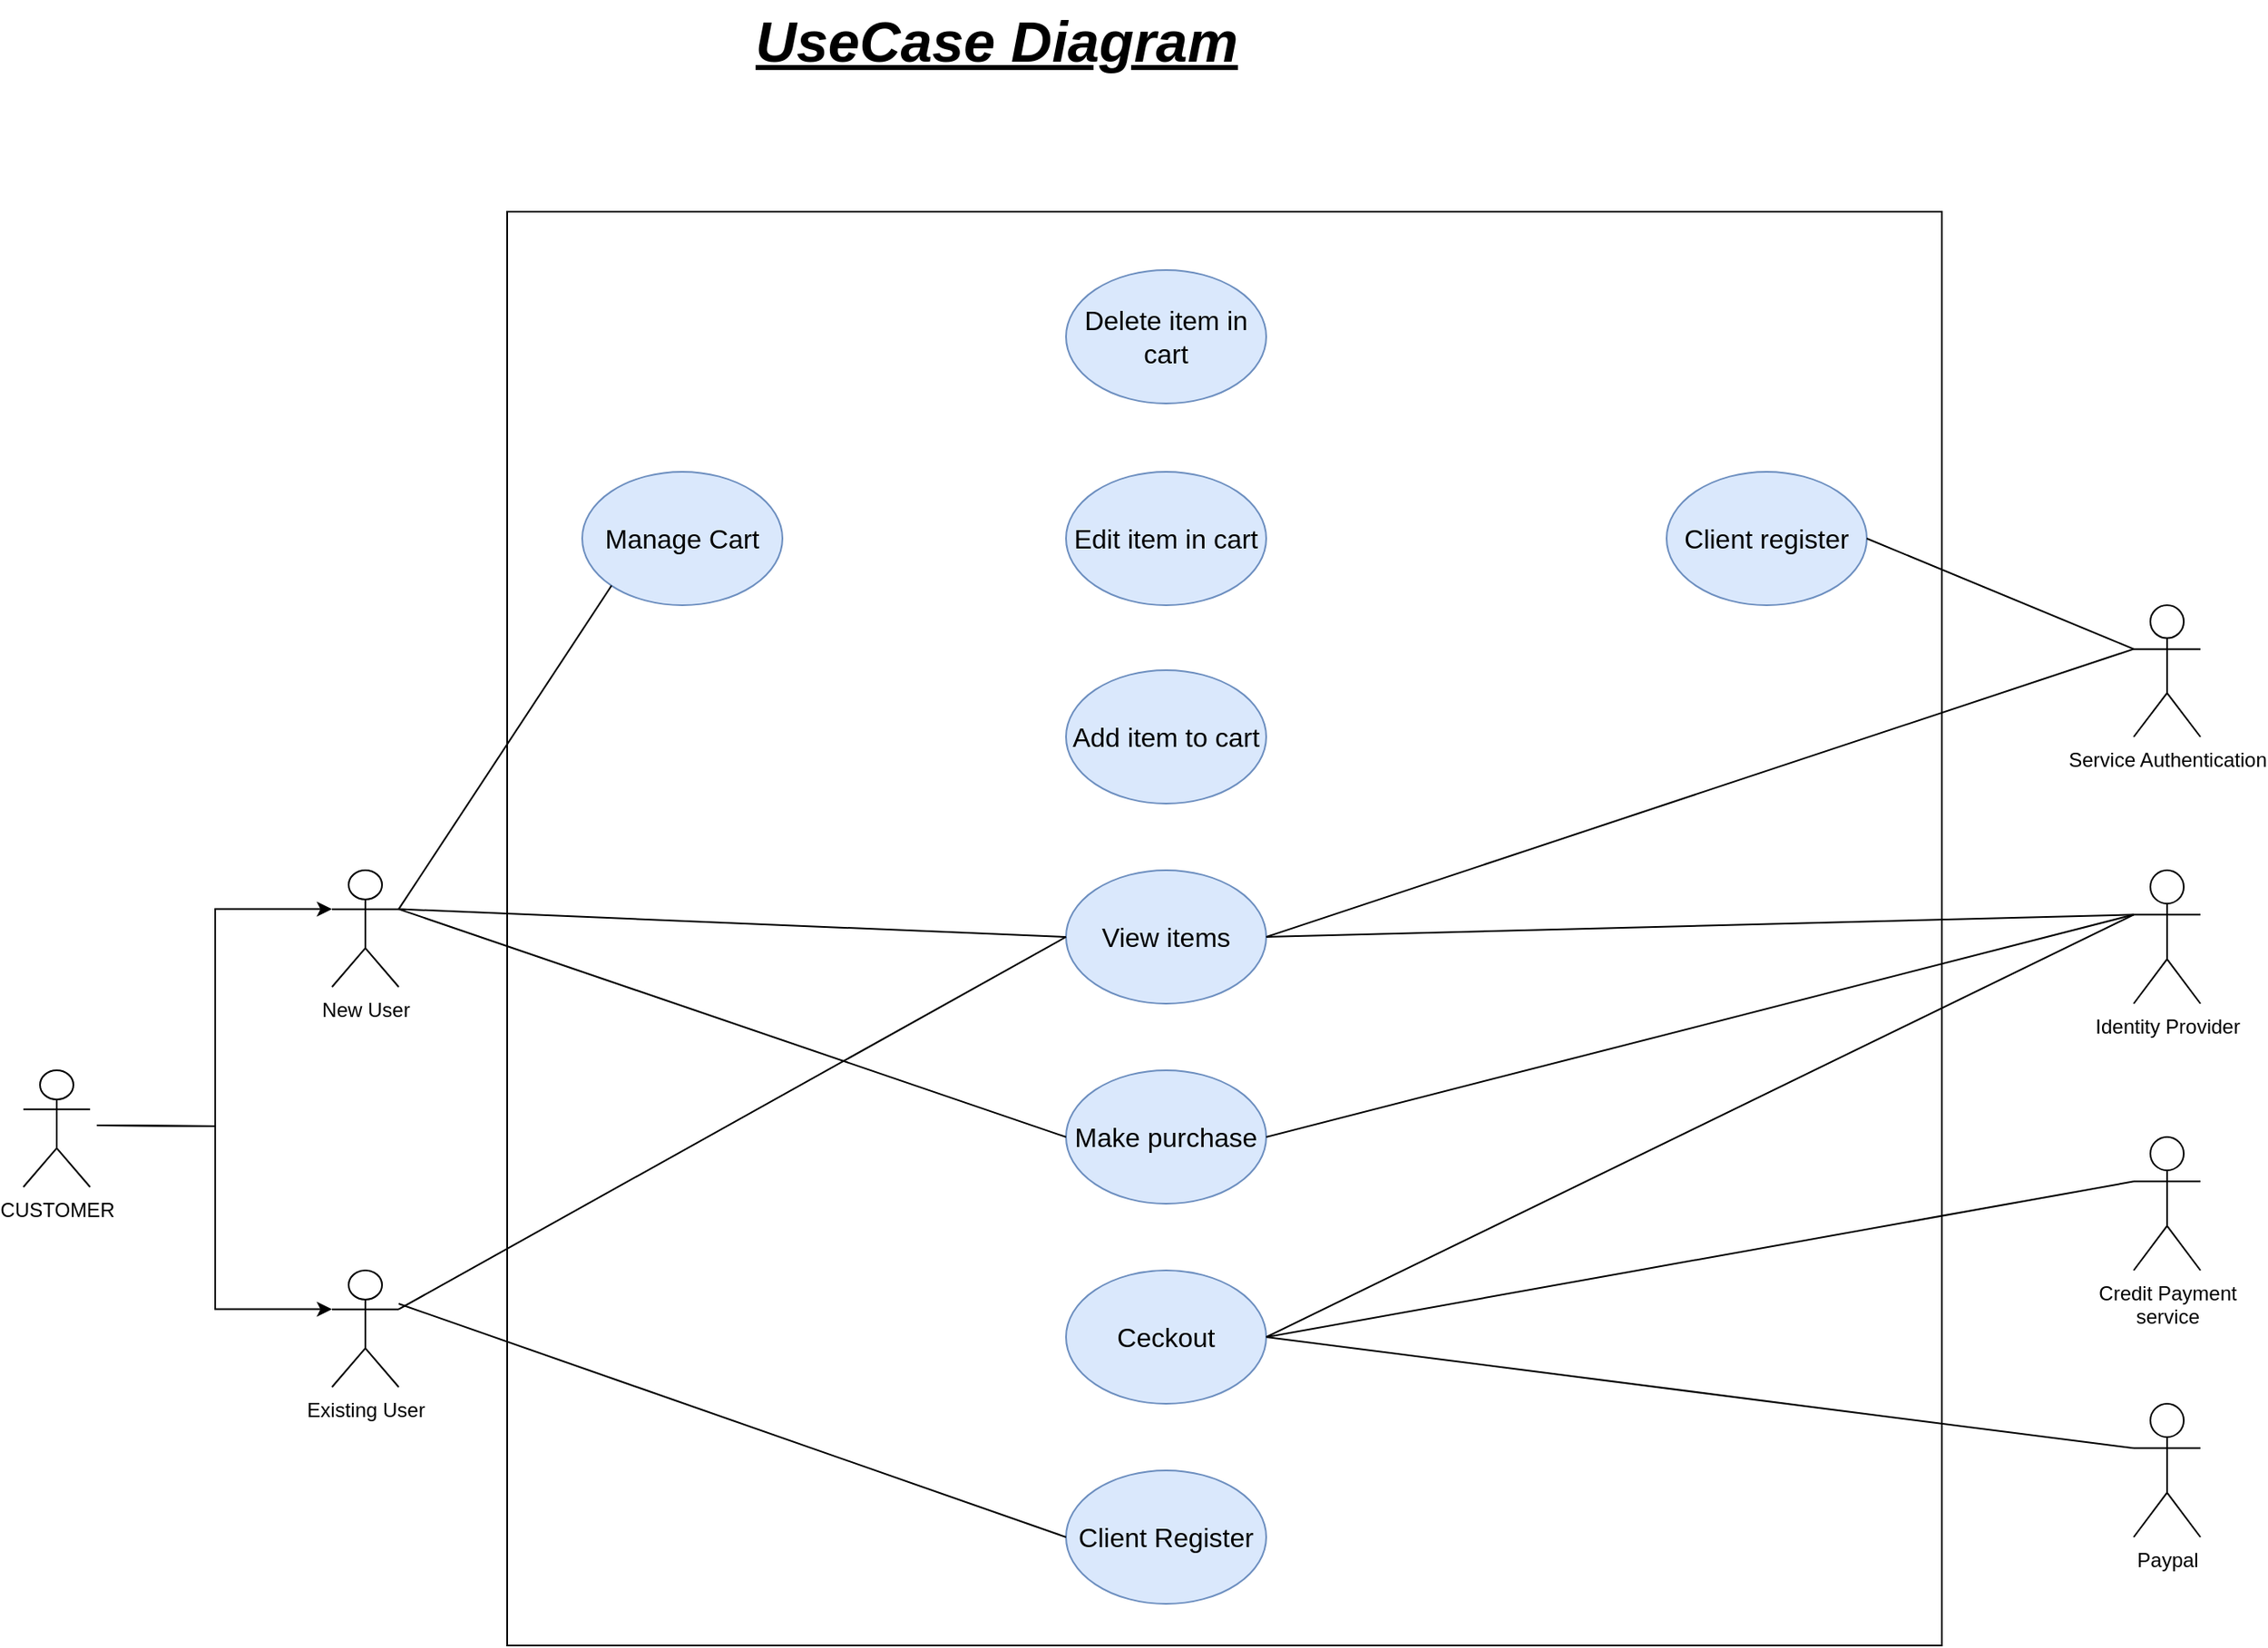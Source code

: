 <mxfile version="24.0.7" type="google">
  <diagram name="Page-1" id="jCO7csRQvXoBTF9NxVAz">
    <mxGraphModel grid="1" page="1" gridSize="10" guides="1" tooltips="1" connect="1" arrows="1" fold="1" pageScale="1" pageWidth="850" pageHeight="1100" math="0" shadow="0">
      <root>
        <mxCell id="0" />
        <mxCell id="1" parent="0" />
        <mxCell id="22ybMLmx077lhxHrLCE8-1" value="CUSTOMER" style="shape=umlActor;verticalLabelPosition=bottom;verticalAlign=top;html=1;outlineConnect=0;" vertex="1" parent="1">
          <mxGeometry x="-790" y="1809" width="40" height="70" as="geometry" />
        </mxCell>
        <mxCell id="22ybMLmx077lhxHrLCE8-2" value="Service Authentication" style="shape=umlActor;verticalLabelPosition=bottom;verticalAlign=top;html=1;outlineConnect=0;" vertex="1" parent="1">
          <mxGeometry x="475" y="1530" width="40" height="79" as="geometry" />
        </mxCell>
        <mxCell id="22ybMLmx077lhxHrLCE8-3" value="&lt;font style=&quot;font-size: 34px;&quot;&gt;&lt;b&gt;&lt;i&gt;&lt;u&gt;UseCase Diagram&lt;/u&gt;&lt;/i&gt;&lt;/b&gt;&lt;/font&gt;" style="text;html=1;align=center;verticalAlign=middle;resizable=0;points=[];autosize=1;strokeColor=none;fillColor=none;" vertex="1" parent="1">
          <mxGeometry x="-362" y="1167" width="310" height="50" as="geometry" />
        </mxCell>
        <mxCell id="22ybMLmx077lhxHrLCE8-4" value="New User" style="shape=umlActor;verticalLabelPosition=bottom;verticalAlign=top;html=1;outlineConnect=0;" vertex="1" parent="1">
          <mxGeometry x="-605" y="1689" width="40" height="70" as="geometry" />
        </mxCell>
        <mxCell id="22ybMLmx077lhxHrLCE8-5" value="Existing User" style="shape=umlActor;verticalLabelPosition=bottom;verticalAlign=top;html=1;outlineConnect=0;" vertex="1" parent="1">
          <mxGeometry x="-605" y="1929" width="40" height="70" as="geometry" />
        </mxCell>
        <mxCell id="22ybMLmx077lhxHrLCE8-6" value="Paypal" style="shape=umlActor;verticalLabelPosition=bottom;verticalAlign=top;html=1;outlineConnect=0;" vertex="1" parent="1">
          <mxGeometry x="475" y="2009" width="40" height="80" as="geometry" />
        </mxCell>
        <mxCell id="22ybMLmx077lhxHrLCE8-7" value="Identity Provider" style="shape=umlActor;verticalLabelPosition=bottom;verticalAlign=top;html=1;outlineConnect=0;" vertex="1" parent="1">
          <mxGeometry x="475" y="1689" width="40" height="80" as="geometry" />
        </mxCell>
        <mxCell id="22ybMLmx077lhxHrLCE8-8" value="Credit Payment&lt;div&gt;service&lt;/div&gt;" style="shape=umlActor;verticalLabelPosition=bottom;verticalAlign=top;html=1;outlineConnect=0;" vertex="1" parent="1">
          <mxGeometry x="475" y="1849" width="40" height="80" as="geometry" />
        </mxCell>
        <mxCell id="22ybMLmx077lhxHrLCE8-9" value="&lt;font style=&quot;font-size: 16px;&quot;&gt;Make purchase&lt;/font&gt;" style="ellipse;whiteSpace=wrap;html=1;fillColor=#dae8fc;strokeColor=#6c8ebf;" vertex="1" parent="1">
          <mxGeometry x="-165" y="1809" width="120" height="80" as="geometry" />
        </mxCell>
        <mxCell id="22ybMLmx077lhxHrLCE8-10" value="&lt;font style=&quot;font-size: 16px;&quot;&gt;Client Register&lt;/font&gt;" style="ellipse;whiteSpace=wrap;html=1;fillColor=#dae8fc;strokeColor=#6c8ebf;" vertex="1" parent="1">
          <mxGeometry x="-165" y="2049" width="120" height="80" as="geometry" />
        </mxCell>
        <mxCell id="22ybMLmx077lhxHrLCE8-11" value="&lt;font style=&quot;font-size: 16px;&quot;&gt;Ceckout&lt;/font&gt;" style="ellipse;whiteSpace=wrap;html=1;fillColor=#dae8fc;strokeColor=#6c8ebf;" vertex="1" parent="1">
          <mxGeometry x="-165" y="1929" width="120" height="80" as="geometry" />
        </mxCell>
        <mxCell id="22ybMLmx077lhxHrLCE8-12" value="&lt;font style=&quot;font-size: 16px;&quot;&gt;Client register&lt;/font&gt;" style="ellipse;whiteSpace=wrap;html=1;fillColor=#dae8fc;strokeColor=#6c8ebf;" vertex="1" parent="1">
          <mxGeometry x="195" y="1450" width="120" height="80" as="geometry" />
        </mxCell>
        <mxCell id="22ybMLmx077lhxHrLCE8-13" value="&lt;font style=&quot;font-size: 16px;&quot;&gt;View items&lt;/font&gt;" style="ellipse;whiteSpace=wrap;html=1;fillColor=#dae8fc;strokeColor=#6c8ebf;" vertex="1" parent="1">
          <mxGeometry x="-165" y="1689" width="120" height="80" as="geometry" />
        </mxCell>
        <mxCell id="22ybMLmx077lhxHrLCE8-14" value="&lt;font style=&quot;font-size: 16px;&quot;&gt;Add item to cart&lt;/font&gt;" style="ellipse;whiteSpace=wrap;html=1;fillColor=#dae8fc;strokeColor=#6c8ebf;" vertex="1" parent="1">
          <mxGeometry x="-165" y="1569" width="120" height="80" as="geometry" />
        </mxCell>
        <mxCell id="22ybMLmx077lhxHrLCE8-15" value="&lt;font style=&quot;font-size: 16px;&quot;&gt;Edit item in cart&lt;/font&gt;" style="ellipse;whiteSpace=wrap;html=1;fillColor=#dae8fc;strokeColor=#6c8ebf;" vertex="1" parent="1">
          <mxGeometry x="-165" y="1450" width="120" height="80" as="geometry" />
        </mxCell>
        <mxCell id="22ybMLmx077lhxHrLCE8-16" value="&lt;font style=&quot;font-size: 16px;&quot;&gt;Delete item in cart&lt;/font&gt;" style="ellipse;whiteSpace=wrap;html=1;fillColor=#dae8fc;strokeColor=#6c8ebf;" vertex="1" parent="1">
          <mxGeometry x="-165" y="1329" width="120" height="80" as="geometry" />
        </mxCell>
        <mxCell id="22ybMLmx077lhxHrLCE8-17" value="&lt;font style=&quot;font-size: 16px;&quot;&gt;Manage Cart&lt;/font&gt;" style="ellipse;whiteSpace=wrap;html=1;fillColor=#dae8fc;strokeColor=#6c8ebf;" vertex="1" parent="1">
          <mxGeometry x="-455" y="1450" width="120" height="80" as="geometry" />
        </mxCell>
        <mxCell id="22ybMLmx077lhxHrLCE8-18" style="edgeStyle=orthogonalEdgeStyle;rounded=0;orthogonalLoop=1;jettySize=auto;html=1;exitX=0.5;exitY=0.5;exitDx=0;exitDy=0;exitPerimeter=0;entryX=0;entryY=0.333;entryDx=0;entryDy=0;entryPerimeter=0;" edge="1" parent="1" target="22ybMLmx077lhxHrLCE8-4">
          <mxGeometry relative="1" as="geometry">
            <mxPoint x="-746" y="1842" as="sourcePoint" />
          </mxGeometry>
        </mxCell>
        <mxCell id="22ybMLmx077lhxHrLCE8-19" style="edgeStyle=orthogonalEdgeStyle;rounded=0;orthogonalLoop=1;jettySize=auto;html=1;exitX=0.5;exitY=0.5;exitDx=0;exitDy=0;exitPerimeter=0;entryX=0;entryY=0.333;entryDx=0;entryDy=0;entryPerimeter=0;" edge="1" parent="1" target="22ybMLmx077lhxHrLCE8-5">
          <mxGeometry relative="1" as="geometry">
            <mxPoint x="-746" y="1842" as="sourcePoint" />
          </mxGeometry>
        </mxCell>
        <mxCell id="22ybMLmx077lhxHrLCE8-20" value="" style="whiteSpace=wrap;html=1;aspect=fixed;fillColor=none;" vertex="1" parent="1">
          <mxGeometry x="-500" y="1294" width="860" height="860" as="geometry" />
        </mxCell>
        <mxCell id="22ybMLmx077lhxHrLCE8-21" value="" style="endArrow=none;html=1;rounded=0;entryX=1;entryY=0.333;entryDx=0;entryDy=0;entryPerimeter=0;exitX=0;exitY=1;exitDx=0;exitDy=0;" edge="1" parent="1" source="22ybMLmx077lhxHrLCE8-17" target="22ybMLmx077lhxHrLCE8-4">
          <mxGeometry width="50" height="50" relative="1" as="geometry">
            <mxPoint x="-85" y="1849" as="sourcePoint" />
            <mxPoint x="-65" y="1789" as="targetPoint" />
          </mxGeometry>
        </mxCell>
        <mxCell id="22ybMLmx077lhxHrLCE8-22" value="" style="endArrow=none;html=1;rounded=0;exitX=1;exitY=0.333;exitDx=0;exitDy=0;exitPerimeter=0;entryX=0;entryY=0.5;entryDx=0;entryDy=0;" edge="1" parent="1" source="22ybMLmx077lhxHrLCE8-4" target="22ybMLmx077lhxHrLCE8-13">
          <mxGeometry width="50" height="50" relative="1" as="geometry">
            <mxPoint x="-85" y="1849" as="sourcePoint" />
            <mxPoint x="-35" y="1799" as="targetPoint" />
          </mxGeometry>
        </mxCell>
        <mxCell id="22ybMLmx077lhxHrLCE8-23" value="" style="endArrow=none;html=1;rounded=0;entryX=0;entryY=0.5;entryDx=0;entryDy=0;exitX=1;exitY=0.333;exitDx=0;exitDy=0;exitPerimeter=0;" edge="1" parent="1" source="22ybMLmx077lhxHrLCE8-4" target="22ybMLmx077lhxHrLCE8-9">
          <mxGeometry width="50" height="50" relative="1" as="geometry">
            <mxPoint x="-555" y="1719" as="sourcePoint" />
            <mxPoint x="-155" y="1739" as="targetPoint" />
          </mxGeometry>
        </mxCell>
        <mxCell id="22ybMLmx077lhxHrLCE8-24" value="" style="endArrow=none;html=1;rounded=0;exitX=1;exitY=0.333;exitDx=0;exitDy=0;exitPerimeter=0;entryX=0;entryY=0.5;entryDx=0;entryDy=0;" edge="1" parent="1" source="22ybMLmx077lhxHrLCE8-5" target="22ybMLmx077lhxHrLCE8-13">
          <mxGeometry width="50" height="50" relative="1" as="geometry">
            <mxPoint x="-545" y="1732" as="sourcePoint" />
            <mxPoint x="-155" y="1859" as="targetPoint" />
          </mxGeometry>
        </mxCell>
        <mxCell id="22ybMLmx077lhxHrLCE8-25" value="" style="endArrow=none;html=1;rounded=0;entryX=0;entryY=0.5;entryDx=0;entryDy=0;" edge="1" parent="1" target="22ybMLmx077lhxHrLCE8-10">
          <mxGeometry width="50" height="50" relative="1" as="geometry">
            <mxPoint x="-565" y="1949" as="sourcePoint" />
            <mxPoint x="-145" y="1869" as="targetPoint" />
          </mxGeometry>
        </mxCell>
        <mxCell id="22ybMLmx077lhxHrLCE8-26" value="" style="endArrow=none;html=1;rounded=0;exitX=1;exitY=0.5;exitDx=0;exitDy=0;entryX=0;entryY=0.333;entryDx=0;entryDy=0;entryPerimeter=0;" edge="1" parent="1" source="22ybMLmx077lhxHrLCE8-12" target="22ybMLmx077lhxHrLCE8-2">
          <mxGeometry width="50" height="50" relative="1" as="geometry">
            <mxPoint x="295" y="1472" as="sourcePoint" />
            <mxPoint x="685" y="1599" as="targetPoint" />
          </mxGeometry>
        </mxCell>
        <mxCell id="22ybMLmx077lhxHrLCE8-27" value="" style="endArrow=none;html=1;rounded=0;exitX=1;exitY=0.5;exitDx=0;exitDy=0;entryX=0;entryY=0.333;entryDx=0;entryDy=0;entryPerimeter=0;" edge="1" parent="1" source="22ybMLmx077lhxHrLCE8-13" target="22ybMLmx077lhxHrLCE8-2">
          <mxGeometry width="50" height="50" relative="1" as="geometry">
            <mxPoint x="75" y="1619" as="sourcePoint" />
            <mxPoint x="465" y="1746" as="targetPoint" />
          </mxGeometry>
        </mxCell>
        <mxCell id="22ybMLmx077lhxHrLCE8-28" value="" style="endArrow=none;html=1;rounded=0;exitX=1;exitY=0.333;exitDx=0;exitDy=0;exitPerimeter=0;entryX=0;entryY=0.333;entryDx=0;entryDy=0;entryPerimeter=0;" edge="1" parent="1" target="22ybMLmx077lhxHrLCE8-7">
          <mxGeometry width="50" height="50" relative="1" as="geometry">
            <mxPoint x="-45" y="1729" as="sourcePoint" />
            <mxPoint x="345" y="1856" as="targetPoint" />
          </mxGeometry>
        </mxCell>
        <mxCell id="22ybMLmx077lhxHrLCE8-29" value="" style="endArrow=none;html=1;rounded=0;exitX=1;exitY=0.5;exitDx=0;exitDy=0;entryX=0;entryY=0.333;entryDx=0;entryDy=0;entryPerimeter=0;" edge="1" parent="1" source="22ybMLmx077lhxHrLCE8-9" target="22ybMLmx077lhxHrLCE8-7">
          <mxGeometry width="50" height="50" relative="1" as="geometry">
            <mxPoint x="-45" y="1809" as="sourcePoint" />
            <mxPoint x="345" y="1936" as="targetPoint" />
          </mxGeometry>
        </mxCell>
        <mxCell id="22ybMLmx077lhxHrLCE8-30" value="" style="endArrow=none;html=1;rounded=0;exitX=1;exitY=0.5;exitDx=0;exitDy=0;entryX=0;entryY=0.333;entryDx=0;entryDy=0;entryPerimeter=0;" edge="1" parent="1" source="22ybMLmx077lhxHrLCE8-11" target="22ybMLmx077lhxHrLCE8-7">
          <mxGeometry width="50" height="50" relative="1" as="geometry">
            <mxPoint x="-15" y="1889" as="sourcePoint" />
            <mxPoint x="465" y="1839" as="targetPoint" />
          </mxGeometry>
        </mxCell>
        <mxCell id="22ybMLmx077lhxHrLCE8-31" value="" style="endArrow=none;html=1;rounded=0;exitX=1;exitY=0.5;exitDx=0;exitDy=0;entryX=0;entryY=0.333;entryDx=0;entryDy=0;entryPerimeter=0;" edge="1" parent="1" source="22ybMLmx077lhxHrLCE8-11" target="22ybMLmx077lhxHrLCE8-8">
          <mxGeometry width="50" height="50" relative="1" as="geometry">
            <mxPoint x="5" y="1929" as="sourcePoint" />
            <mxPoint x="395" y="2056" as="targetPoint" />
          </mxGeometry>
        </mxCell>
        <mxCell id="22ybMLmx077lhxHrLCE8-32" value="" style="endArrow=none;html=1;rounded=0;entryX=0;entryY=0.333;entryDx=0;entryDy=0;entryPerimeter=0;exitX=1;exitY=0.5;exitDx=0;exitDy=0;" edge="1" parent="1" source="22ybMLmx077lhxHrLCE8-11" target="22ybMLmx077lhxHrLCE8-6">
          <mxGeometry width="50" height="50" relative="1" as="geometry">
            <mxPoint x="-15" y="1999" as="sourcePoint" />
            <mxPoint x="345" y="2096" as="targetPoint" />
          </mxGeometry>
        </mxCell>
      </root>
    </mxGraphModel>
  </diagram>
</mxfile>

